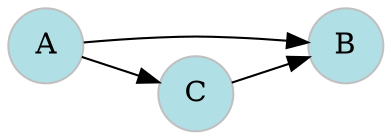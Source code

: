 digraph symmetry {

  # a 'graph' statement
  graph [overlap = false, fontsize = 10, rankdir = LR]

  # several 'node' statements
  node [shape = circle,
        fixedsize = true,
        width = 0.5,
        style = filled,
        color = grey]
  node [fillcolor = PowderBlue]
  A; B; C

  # several 'edge' statements
  A->B A->C C->B
}
